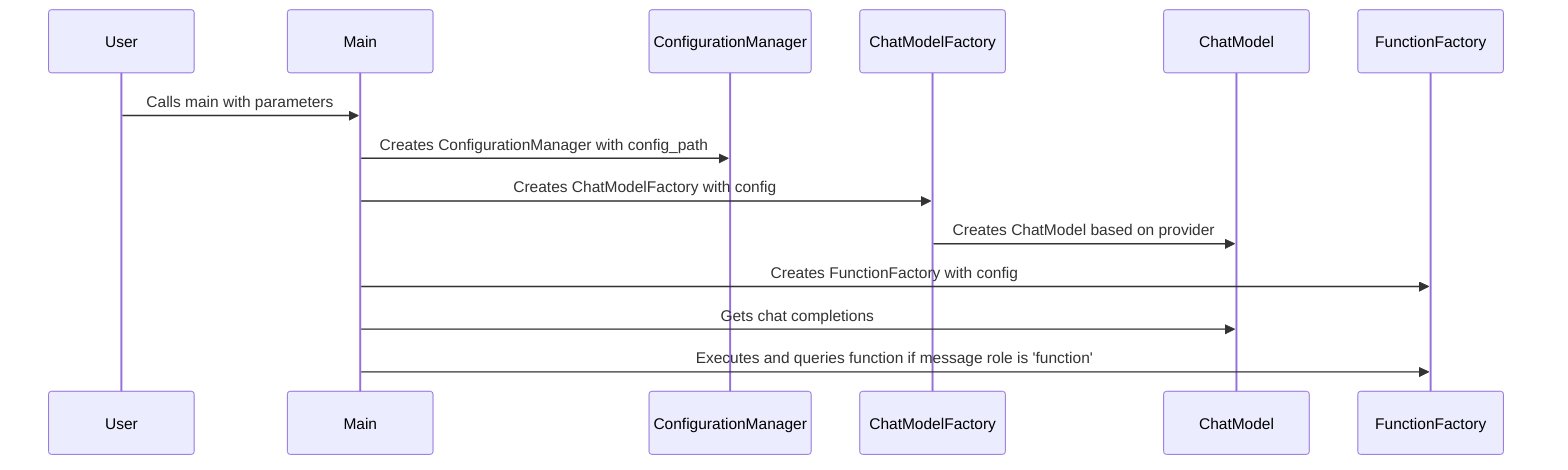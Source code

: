 sequenceDiagram
    participant User
    participant Main
    participant ConfigurationManager
    participant ChatModelFactory
    participant ChatModel
    participant FunctionFactory
    User->>Main: Calls main with parameters
    Main->>ConfigurationManager: Creates ConfigurationManager with config_path
    Main->>ChatModelFactory: Creates ChatModelFactory with config
    ChatModelFactory->>ChatModel: Creates ChatModel based on provider
    Main->>FunctionFactory: Creates FunctionFactory with config
    Main->>ChatModel: Gets chat completions
    Main->>FunctionFactory: Executes and queries function if message role is 'function'